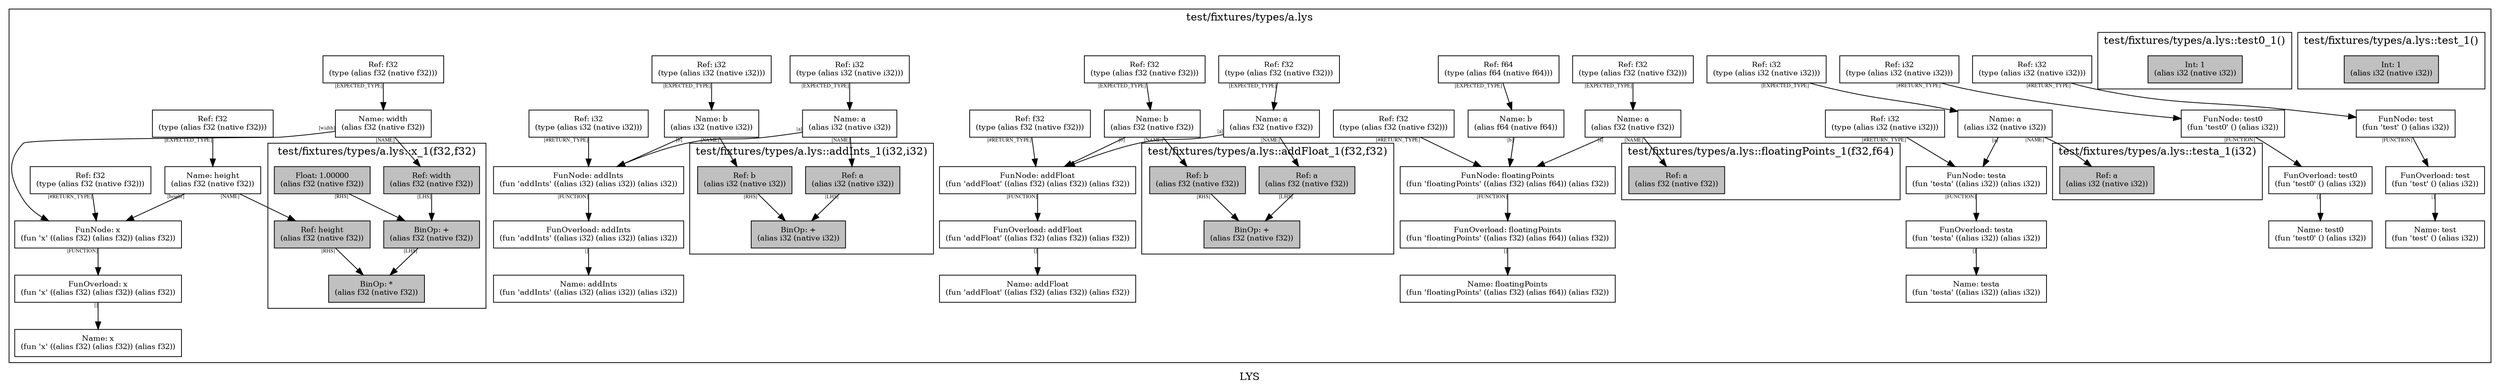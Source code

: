 digraph LYS {
  node [shape=box,fontsize=10];
  subgraph "cluster_test/fixtures/types/a.lys" {
    1 [label="FunOverload: test\n(fun 'test' () (alias i32))", fillcolor=grey];
    2 [label="FunNode: test\n(fun 'test' () (alias i32))", fillcolor=grey];
    3 [label="Ref: i32\n(type (alias i32 (native i32)))", fillcolor=grey];
    4 [label="Name: test\n(fun 'test' () (alias i32))", fillcolor=grey];
    5 [label="FunOverload: test0\n(fun 'test0' () (alias i32))", fillcolor=grey];
    6 [label="FunNode: test0\n(fun 'test0' () (alias i32))", fillcolor=grey];
    7 [label="Ref: i32\n(type (alias i32 (native i32)))", fillcolor=grey];
    8 [label="Name: test0\n(fun 'test0' () (alias i32))", fillcolor=grey];
    9 [label="FunOverload: testa\n(fun 'testa' ((alias i32)) (alias i32))", fillcolor=grey];
    10 [label="FunNode: testa\n(fun 'testa' ((alias i32)) (alias i32))", fillcolor=grey];
    11 [label="Name: a\n(alias i32 (native i32))", fillcolor=grey];
    12 [label="Ref: i32\n(type (alias i32 (native i32)))", fillcolor=grey];
    13 [label="Ref: i32\n(type (alias i32 (native i32)))", fillcolor=grey];
    14 [label="Name: testa\n(fun 'testa' ((alias i32)) (alias i32))", fillcolor=grey];
    15 [label="FunOverload: floatingPoints\n(fun 'floatingPoints' ((alias f32) (alias f64)) (alias f32))", fillcolor=grey];
    16 [label="FunNode: floatingPoints\n(fun 'floatingPoints' ((alias f32) (alias f64)) (alias f32))", fillcolor=grey];
    17 [label="Name: a\n(alias f32 (native f32))", fillcolor=grey];
    18 [label="Ref: f32\n(type (alias f32 (native f32)))", fillcolor=grey];
    19 [label="Name: b\n(alias f64 (native f64))", fillcolor=grey];
    20 [label="Ref: f64\n(type (alias f64 (native f64)))", fillcolor=grey];
    21 [label="Ref: f32\n(type (alias f32 (native f32)))", fillcolor=grey];
    22 [label="Name: floatingPoints\n(fun 'floatingPoints' ((alias f32) (alias f64)) (alias f32))", fillcolor=grey];
    23 [label="FunOverload: addFloat\n(fun 'addFloat' ((alias f32) (alias f32)) (alias f32))", fillcolor=grey];
    24 [label="FunNode: addFloat\n(fun 'addFloat' ((alias f32) (alias f32)) (alias f32))", fillcolor=grey];
    25 [label="Name: a\n(alias f32 (native f32))", fillcolor=grey];
    26 [label="Ref: f32\n(type (alias f32 (native f32)))", fillcolor=grey];
    27 [label="Name: b\n(alias f32 (native f32))", fillcolor=grey];
    28 [label="Ref: f32\n(type (alias f32 (native f32)))", fillcolor=grey];
    29 [label="Ref: f32\n(type (alias f32 (native f32)))", fillcolor=grey];
    30 [label="Name: addFloat\n(fun 'addFloat' ((alias f32) (alias f32)) (alias f32))", fillcolor=grey];
    31 [label="FunOverload: addInts\n(fun 'addInts' ((alias i32) (alias i32)) (alias i32))", fillcolor=grey];
    32 [label="FunNode: addInts\n(fun 'addInts' ((alias i32) (alias i32)) (alias i32))", fillcolor=grey];
    33 [label="Name: a\n(alias i32 (native i32))", fillcolor=grey];
    34 [label="Ref: i32\n(type (alias i32 (native i32)))", fillcolor=grey];
    35 [label="Name: b\n(alias i32 (native i32))", fillcolor=grey];
    36 [label="Ref: i32\n(type (alias i32 (native i32)))", fillcolor=grey];
    37 [label="Ref: i32\n(type (alias i32 (native i32)))", fillcolor=grey];
    38 [label="Name: addInts\n(fun 'addInts' ((alias i32) (alias i32)) (alias i32))", fillcolor=grey];
    39 [label="FunOverload: x\n(fun 'x' ((alias f32) (alias f32)) (alias f32))", fillcolor=grey];
    40 [label="FunNode: x\n(fun 'x' ((alias f32) (alias f32)) (alias f32))", fillcolor=grey];
    41 [label="Name: width\n(alias f32 (native f32))", fillcolor=grey];
    42 [label="Ref: f32\n(type (alias f32 (native f32)))", fillcolor=grey];
    43 [label="Name: height\n(alias f32 (native f32))", fillcolor=grey];
    44 [label="Ref: f32\n(type (alias f32 (native f32)))", fillcolor=grey];
    45 [label="Ref: f32\n(type (alias f32 (native f32)))", fillcolor=grey];
    46 [label="Name: x\n(fun 'x' ((alias f32) (alias f32)) (alias f32))", fillcolor=grey];
    subgraph "cluster_test/fixtures/types/a.lys_0" { rankdir=TB;
      node [style=filled, fillcolor=grey];
      47 [label="Int: 1\n(alias i32 (native i32))", fillcolor=grey];
      label="test/fixtures/types/a.lys::test_1()";
    }
    subgraph "cluster_test/fixtures/types/a.lys_1" { rankdir=TB;
      node [style=filled, fillcolor=grey];
      48 [label="Int: 1\n(alias i32 (native i32))", fillcolor=grey];
      label="test/fixtures/types/a.lys::test0_1()";
    }
    subgraph "cluster_test/fixtures/types/a.lys_2" { rankdir=TB;
      node [style=filled, fillcolor=grey];
      49 [label="Ref: a\n(alias i32 (native i32))", fillcolor=grey];
      label="test/fixtures/types/a.lys::testa_1(i32)";
    }
    subgraph "cluster_test/fixtures/types/a.lys_3" { rankdir=TB;
      node [style=filled, fillcolor=grey];
      50 [label="Ref: a\n(alias f32 (native f32))", fillcolor=grey];
      label="test/fixtures/types/a.lys::floatingPoints_1(f32,f64)";
    }
    subgraph "cluster_test/fixtures/types/a.lys_4" { rankdir=TB;
      node [style=filled, fillcolor=grey];
      51 [label="BinOp: +\n(alias f32 (native f32))", fillcolor=grey];
      52 [label="Ref: a\n(alias f32 (native f32))", fillcolor=grey];
      53 [label="Ref: b\n(alias f32 (native f32))", fillcolor=grey];
      label="test/fixtures/types/a.lys::addFloat_1(f32,f32)";
    }
    subgraph "cluster_test/fixtures/types/a.lys_5" { rankdir=TB;
      node [style=filled, fillcolor=grey];
      54 [label="BinOp: +\n(alias i32 (native i32))", fillcolor=grey];
      55 [label="Ref: a\n(alias i32 (native i32))", fillcolor=grey];
      56 [label="Ref: b\n(alias i32 (native i32))", fillcolor=grey];
      label="test/fixtures/types/a.lys::addInts_1(i32,i32)";
    }
    subgraph "cluster_test/fixtures/types/a.lys_6" { rankdir=TB;
      node [style=filled, fillcolor=grey];
      57 [label="BinOp: *\n(alias f32 (native f32))", fillcolor=grey];
      58 [label="BinOp: +\n(alias f32 (native f32))", fillcolor=grey];
      59 [label="Ref: width\n(alias f32 (native f32))", fillcolor=grey];
      60 [label="Float: 1.00000\n(alias f32 (native f32))", fillcolor=grey];
      61 [label="Ref: height\n(alias f32 (native f32))", fillcolor=grey];
      label="test/fixtures/types/a.lys::x_1(f32,f32)";
    }
    label="test/fixtures/types/a.lys";
  }
  1 -> 4[taillabel="[]" fontsize=7 fontname="times" color="black" ];
  2 -> 1[taillabel="[FUNCTION]" fontsize=7 fontname="times" color="black" ];
  3 -> 2[taillabel="[#RETURN_TYPE]" fontsize=7 fontname="times" color="black" ];
  5 -> 8[taillabel="[]" fontsize=7 fontname="times" color="black" ];
  6 -> 5[taillabel="[FUNCTION]" fontsize=7 fontname="times" color="black" ];
  7 -> 6[taillabel="[#RETURN_TYPE]" fontsize=7 fontname="times" color="black" ];
  9 -> 14[taillabel="[]" fontsize=7 fontname="times" color="black" ];
  10 -> 9[taillabel="[FUNCTION]" fontsize=7 fontname="times" color="black" ];
  11 -> 10[taillabel="[a]" fontsize=7 fontname="times" color="black" ];
  11 -> 49[taillabel="[NAME]" fontsize=7 fontname="times" color="black" ];
  12 -> 11[taillabel="[EXPECTED_TYPE]" fontsize=7 fontname="times" color="black" ];
  13 -> 10[taillabel="[#RETURN_TYPE]" fontsize=7 fontname="times" color="black" ];
  15 -> 22[taillabel="[]" fontsize=7 fontname="times" color="black" ];
  16 -> 15[taillabel="[FUNCTION]" fontsize=7 fontname="times" color="black" ];
  17 -> 16[taillabel="[a]" fontsize=7 fontname="times" color="black" ];
  17 -> 50[taillabel="[NAME]" fontsize=7 fontname="times" color="black" ];
  18 -> 17[taillabel="[EXPECTED_TYPE]" fontsize=7 fontname="times" color="black" ];
  19 -> 16[taillabel="[b]" fontsize=7 fontname="times" color="black" ];
  20 -> 19[taillabel="[EXPECTED_TYPE]" fontsize=7 fontname="times" color="black" ];
  21 -> 16[taillabel="[#RETURN_TYPE]" fontsize=7 fontname="times" color="black" ];
  23 -> 30[taillabel="[]" fontsize=7 fontname="times" color="black" ];
  24 -> 23[taillabel="[FUNCTION]" fontsize=7 fontname="times" color="black" ];
  25 -> 24[taillabel="[a]" fontsize=7 fontname="times" color="black" ];
  25 -> 52[taillabel="[NAME]" fontsize=7 fontname="times" color="black" ];
  26 -> 25[taillabel="[EXPECTED_TYPE]" fontsize=7 fontname="times" color="black" ];
  27 -> 24[taillabel="[b]" fontsize=7 fontname="times" color="black" ];
  27 -> 53[taillabel="[NAME]" fontsize=7 fontname="times" color="black" ];
  28 -> 27[taillabel="[EXPECTED_TYPE]" fontsize=7 fontname="times" color="black" ];
  29 -> 24[taillabel="[#RETURN_TYPE]" fontsize=7 fontname="times" color="black" ];
  31 -> 38[taillabel="[]" fontsize=7 fontname="times" color="black" ];
  32 -> 31[taillabel="[FUNCTION]" fontsize=7 fontname="times" color="black" ];
  33 -> 32[taillabel="[a]" fontsize=7 fontname="times" color="black" ];
  33 -> 55[taillabel="[NAME]" fontsize=7 fontname="times" color="black" ];
  34 -> 33[taillabel="[EXPECTED_TYPE]" fontsize=7 fontname="times" color="black" ];
  35 -> 32[taillabel="[b]" fontsize=7 fontname="times" color="black" ];
  35 -> 56[taillabel="[NAME]" fontsize=7 fontname="times" color="black" ];
  36 -> 35[taillabel="[EXPECTED_TYPE]" fontsize=7 fontname="times" color="black" ];
  37 -> 32[taillabel="[#RETURN_TYPE]" fontsize=7 fontname="times" color="black" ];
  39 -> 46[taillabel="[]" fontsize=7 fontname="times" color="black" ];
  40 -> 39[taillabel="[FUNCTION]" fontsize=7 fontname="times" color="black" ];
  41 -> 40[taillabel="[width]" fontsize=7 fontname="times" color="black" ];
  41 -> 59[taillabel="[NAME]" fontsize=7 fontname="times" color="black" ];
  42 -> 41[taillabel="[EXPECTED_TYPE]" fontsize=7 fontname="times" color="black" ];
  43 -> 40[taillabel="[height]" fontsize=7 fontname="times" color="black" ];
  43 -> 61[taillabel="[NAME]" fontsize=7 fontname="times" color="black" ];
  44 -> 43[taillabel="[EXPECTED_TYPE]" fontsize=7 fontname="times" color="black" ];
  45 -> 40[taillabel="[#RETURN_TYPE]" fontsize=7 fontname="times" color="black" ];
  52 -> 51[taillabel="[LHS]" fontsize=7 fontname="times" color="black" ];
  53 -> 51[taillabel="[RHS]" fontsize=7 fontname="times" color="black" ];
  55 -> 54[taillabel="[LHS]" fontsize=7 fontname="times" color="black" ];
  56 -> 54[taillabel="[RHS]" fontsize=7 fontname="times" color="black" ];
  58 -> 57[taillabel="[LHS]" fontsize=7 fontname="times" color="black" ];
  59 -> 58[taillabel="[LHS]" fontsize=7 fontname="times" color="black" ];
  60 -> 58[taillabel="[RHS]" fontsize=7 fontname="times" color="black" ];
  61 -> 57[taillabel="[RHS]" fontsize=7 fontname="times" color="black" ];
  label="LYS";
}
